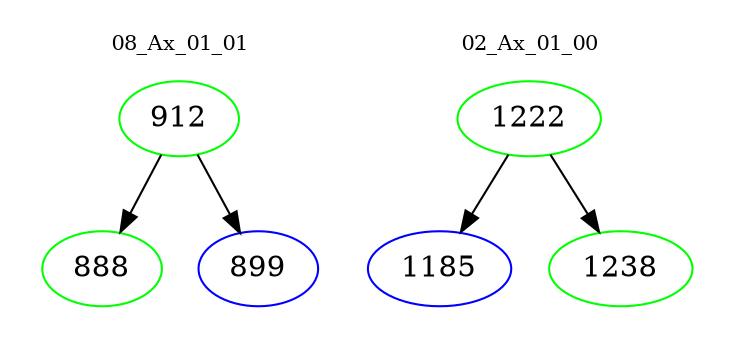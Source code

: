 digraph{
subgraph cluster_0 {
color = white
label = "08_Ax_01_01";
fontsize=10;
T0_912 [label="912", color="green"]
T0_912 -> T0_888 [color="black"]
T0_888 [label="888", color="green"]
T0_912 -> T0_899 [color="black"]
T0_899 [label="899", color="blue"]
}
subgraph cluster_1 {
color = white
label = "02_Ax_01_00";
fontsize=10;
T1_1222 [label="1222", color="green"]
T1_1222 -> T1_1185 [color="black"]
T1_1185 [label="1185", color="blue"]
T1_1222 -> T1_1238 [color="black"]
T1_1238 [label="1238", color="green"]
}
}
